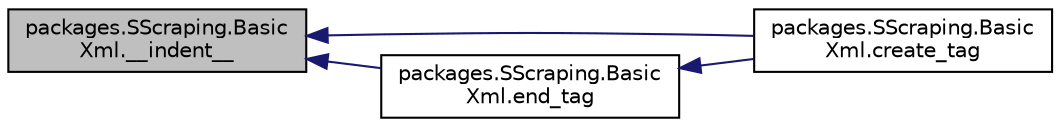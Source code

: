 digraph "packages.SScraping.BasicXml.__indent__"
{
  edge [fontname="Helvetica",fontsize="10",labelfontname="Helvetica",labelfontsize="10"];
  node [fontname="Helvetica",fontsize="10",shape=record];
  rankdir="LR";
  Node4 [label="packages.SScraping.Basic\lXml.__indent__",height=0.2,width=0.4,color="black", fillcolor="grey75", style="filled", fontcolor="black"];
  Node4 -> Node5 [dir="back",color="midnightblue",fontsize="10",style="solid",fontname="Helvetica"];
  Node5 [label="packages.SScraping.Basic\lXml.create_tag",height=0.2,width=0.4,color="black", fillcolor="white", style="filled",URL="$classpackages_1_1_s_scraping_1_1_basic_xml.html#a6fd94618bafc2f06934e11f14381a9b4"];
  Node4 -> Node6 [dir="back",color="midnightblue",fontsize="10",style="solid",fontname="Helvetica"];
  Node6 [label="packages.SScraping.Basic\lXml.end_tag",height=0.2,width=0.4,color="black", fillcolor="white", style="filled",URL="$classpackages_1_1_s_scraping_1_1_basic_xml.html#a192e6870e478c2ad079abc25bbd262ef"];
  Node6 -> Node5 [dir="back",color="midnightblue",fontsize="10",style="solid",fontname="Helvetica"];
}
